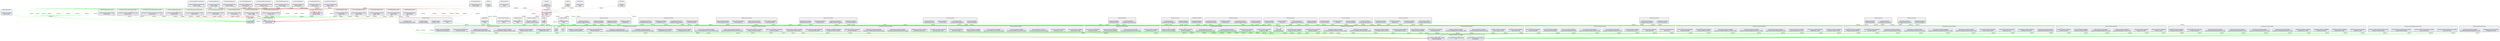 digraph ColumnSameAsNetwork {
graph [
            fontname="Helvetica",
            fontsize=12,
            bgcolor=white,
            splines=true,
            nodesep=0.6,
            concentrate=true,
            compound=true,
        ];
node [shape=box, style=rounded, fontname="Helvetica"];
edge [fontname="Helvetica"];
subgraph cluster_commercial_volume_measuring_device_lots {
  C170 [color="blue", fillcolor="#ffffff", label="commercial_volume_measuring_device_lots\nproduct_model"];
  label="commercial_volume_measuring_device_lots";
  style="filled, rounded";
  fillcolor="#f0f0f0";
}
subgraph cluster_commercial_centrifuge_lots {
  C136 [color="blue", fillcolor="#ffffff", label="commercial_centrifuge_lots\nproduct_model"];
  label="commercial_centrifuge_lots";
  style="filled, rounded";
  fillcolor="#f0f0f0";
}
subgraph cluster_commercial_product_lots {
  C165 [color="blue", fillcolor="#ffffff", label="commercial_product_lots\nproduct_model"];
  label="commercial_product_lots";
  style="filled, rounded";
  fillcolor="#f0f0f0";
}
subgraph cluster_supernatant_procedure_templates {
  C491 [color="blue", fillcolor="#ffffff", label="supernatant_procedure_templates\nforeign_procedure_template"];
  C493 [color="blue", fillcolor="#ffffff", label="supernatant_procedure_templates\npipette_tip_model"];
  C494 [color="blue", fillcolor="#ffffff", label="supernatant_procedure_templates\nprocedure_template"];
  C495 [color="blue", fillcolor="#ffffff", label="supernatant_procedure_templates\nprocedure_template_pipette_tip_model"];
  C496 [color="blue", fillcolor="#ffffff", label="supernatant_procedure_templates\nprocedure_template_stratified_source_model"];
  C497 [color="blue", fillcolor="#ffffff", label="supernatant_procedure_templates\nprocedure_template_supernatant_destination_model"];
  C498 [color="blue", fillcolor="#ffffff", label="supernatant_procedure_templates\nprocedure_template_transferred_with_model"];
  C499 [color="blue", fillcolor="#ffffff", label="supernatant_procedure_templates\nstratified_source_model"];
  C500 [color="blue", fillcolor="#ffffff", label="supernatant_procedure_templates\nsupernatant_destination_model"];
  C501 [color="blue", fillcolor="#ffffff", label="supernatant_procedure_templates\ntransferred_with_model"];
  label="supernatant_procedure_templates";
  style="filled, rounded";
  fillcolor="#f0f0f0";
}
subgraph cluster_photograph_procedure_templates {
  C340 [color="blue", fillcolor="#ffffff", label="photograph_procedure_templates\nforeign_procedure_template"];
  C341 [color="blue", fillcolor="#ffffff", label="photograph_procedure_templates\nphotographed_asset_model"];
  C342 [color="blue", fillcolor="#ffffff", label="photograph_procedure_templates\nphotographed_with_model"];
  C343 [color="blue", fillcolor="#ffffff", label="photograph_procedure_templates\nprocedure_template"];
  C344 [color="blue", fillcolor="#ffffff", label="photograph_procedure_templates\nprocedure_template_photographed_asset_model"];
  C345 [color="blue", fillcolor="#ffffff", label="photograph_procedure_templates\nprocedure_template_photographed_with_model"];
  label="photograph_procedure_templates";
  style="filled, rounded";
  fillcolor="#f0f0f0";
}
subgraph cluster_freeze_drying_procedure_templates {
  C230 [color="blue", fillcolor="#ffffff", label="freeze_drying_procedure_templates\nforeign_procedure_template"];
  C231 [color="blue", fillcolor="#ffffff", label="freeze_drying_procedure_templates\nfreeze_dried_container_model"];
  C232 [color="blue", fillcolor="#ffffff", label="freeze_drying_procedure_templates\nfreeze_dried_with_model"];
  C236 [color="blue", fillcolor="#ffffff", label="freeze_drying_procedure_templates\nprocedure_template"];
  C237 [color="blue", fillcolor="#ffffff", label="freeze_drying_procedure_templates\nprocedure_template_freeze_dried_container_model"];
  C238 [color="blue", fillcolor="#ffffff", label="freeze_drying_procedure_templates\nprocedure_template_freeze_dried_with_model"];
  label="freeze_drying_procedure_templates";
  style="filled, rounded";
  fillcolor="#f0f0f0";
}
subgraph cluster_commercial_camera_lots {
  C132 [color="blue", fillcolor="#ffffff", label="commercial_camera_lots\nproduct_model"];
  label="commercial_camera_lots";
  style="filled, rounded";
  fillcolor="#f0f0f0";
}
subgraph cluster_digital_asset_models {
  C188 [color="blue", fillcolor="#ffffff", label="digital_asset_models\nparent_model"];
  label="digital_asset_models";
  style="filled, rounded";
  fillcolor="#f0f0f0";
}
subgraph cluster_commercial_freezer_lots {
  C144 [color="blue", fillcolor="#ffffff", label="commercial_freezer_lots\nproduct_model"];
  label="commercial_freezer_lots";
  style="filled, rounded";
  fillcolor="#f0f0f0";
}
subgraph cluster_disposal_procedures {
  C197 [color="blue", fillcolor="#ffffff", label="disposal_procedures\nforeign_procedure_template"];
  C199 [color="blue", fillcolor="#ffffff", label="disposal_procedures\nprocedure_template"];
  label="disposal_procedures";
  style="filled, rounded";
  fillcolor="#f0f0f0";
}
subgraph cluster_commercial_ball_mill_machine_lots {
  C124 [color="blue", fillcolor="#ffffff", label="commercial_ball_mill_machine_lots\nproduct_model"];
  label="commercial_ball_mill_machine_lots";
  style="filled, rounded";
  fillcolor="#f0f0f0";
}
subgraph cluster_ball_mill_machines {
  C50 [color="blue", fillcolor="#ffffff", label="ball_mill_machines\nmodel"];
  label="ball_mill_machines";
  style="filled, rounded";
  fillcolor="#f0f0f0";
}
subgraph cluster_commercial_pipette_lots {
  C152 [color="blue", fillcolor="#ffffff", label="commercial_pipette_lots\nproduct_model"];
  label="commercial_pipette_lots";
  style="filled, rounded";
  fillcolor="#f0f0f0";
}
subgraph cluster_commercial_pipette_models {
  C154 [color="blue", fillcolor="#ffffff", label="commercial_pipette_models\nparent_model"];
  label="commercial_pipette_models";
  style="filled, rounded";
  fillcolor="#f0f0f0";
}
subgraph cluster_storage_procedures {
  C486 [color="blue", fillcolor="#ffffff", label="storage_procedures\nforeign_procedure_template"];
  C488 [color="blue", fillcolor="#ffffff", label="storage_procedures\nprocedure_template"];
  label="storage_procedures";
  style="filled, rounded";
  fillcolor="#f0f0f0";
}
subgraph cluster_commercial_packaging_models {
  C150 [color="blue", fillcolor="#ffffff", label="commercial_packaging_models\nparent_model"];
  label="commercial_packaging_models";
  style="filled, rounded";
  fillcolor="#f0f0f0";
}
subgraph cluster_procedure_assets {
  C381 [color="blue", fillcolor="#ffffff", label="procedure_assets\nancestor_model"];
  C382 [color="blue", fillcolor="#ffffff", label="procedure_assets\nasset"];
  C387 [color="blue", fillcolor="#ffffff", label="procedure_assets\nprocedure_template"];
  C388 [color="blue", fillcolor="#ffffff", label="procedure_assets\nprocedure_template_asset_model"];
  label="procedure_assets";
  style="filled, rounded";
  fillcolor="#f0f0f0";
}
subgraph cluster_physical_asset_models {
  C354 [color="blue", fillcolor="#ffffff", label="physical_asset_models\nparent_model"];
  label="physical_asset_models";
  style="filled, rounded";
  fillcolor="#f0f0f0";
}
subgraph cluster_fractioning_procedure_templates {
  C208 [color="blue", fillcolor="#ffffff", label="fractioning_procedure_templates\nforeign_procedure_template"];
  C209 [color="blue", fillcolor="#ffffff", label="fractioning_procedure_templates\nfragment_container_model"];
  C210 [color="blue", fillcolor="#ffffff", label="fractioning_procedure_templates\nfragment_placed_into_model"];
  C212 [color="blue", fillcolor="#ffffff", label="fractioning_procedure_templates\nprocedure_template"];
  C213 [color="blue", fillcolor="#ffffff", label="fractioning_procedure_templates\nprocedure_template_fragment_container_model"];
  C214 [color="blue", fillcolor="#ffffff", label="fractioning_procedure_templates\nprocedure_template_fragment_placed_into_model"];
  C215 [color="blue", fillcolor="#ffffff", label="fractioning_procedure_templates\nprocedure_template_weighed_with_model"];
  C217 [color="blue", fillcolor="#ffffff", label="fractioning_procedure_templates\nweighed_with_model"];
  label="fractioning_procedure_templates";
  style="filled, rounded";
  fillcolor="#f0f0f0";
}
subgraph cluster_freezing_procedure_templates {
  C250 [color="blue", fillcolor="#ffffff", label="freezing_procedure_templates\nforeign_procedure_template"];
  C251 [color="blue", fillcolor="#ffffff", label="freezing_procedure_templates\nfrozen_container_model"];
  C252 [color="blue", fillcolor="#ffffff", label="freezing_procedure_templates\nfrozen_with_model"];
  C255 [color="blue", fillcolor="#ffffff", label="freezing_procedure_templates\nprocedure_template"];
  C256 [color="blue", fillcolor="#ffffff", label="freezing_procedure_templates\nprocedure_template_frozen_container_model"];
  C257 [color="blue", fillcolor="#ffffff", label="freezing_procedure_templates\nprocedure_template_frozen_with_model"];
  label="freezing_procedure_templates";
  style="filled, rounded";
  fillcolor="#f0f0f0";
}
subgraph cluster_procedures {
  C411 [color="blue", fillcolor="#ffffff", label="procedures\nprocedure_template"];
  label="procedures";
  style="filled, rounded";
  fillcolor="#f0f0f0";
}
subgraph cluster_weighing_procedures {
  C571 [color="blue", fillcolor="#ffffff", label="weighing_procedures\nforeign_procedure_template"];
  C574 [color="blue", fillcolor="#ffffff", label="weighing_procedures\nprocedure_template"];
  C576 [color="blue", fillcolor="#ffffff", label="weighing_procedures\nweighed_with"];
  C577 [color="blue", fillcolor="#ffffff", label="weighing_procedures\nweighed_with_model"];
  label="weighing_procedures";
  style="filled, rounded";
  fillcolor="#f0f0f0";
}
subgraph cluster_asset_models {
  C36 [color="blue", fillcolor="#ffffff", label="asset_models\nparent_model"];
  label="asset_models";
  style="filled, rounded";
  fillcolor="#f0f0f0";
}
subgraph cluster_capping_procedures {
  C92 [color="blue", fillcolor="#ffffff", label="capping_procedures\nforeign_procedure_template"];
  C94 [color="blue", fillcolor="#ffffff", label="capping_procedures\nprocedure_template"];
  label="capping_procedures";
  style="filled, rounded";
  fillcolor="#f0f0f0";
}
subgraph cluster_commercial_packaging_lots {
  C148 [color="blue", fillcolor="#ffffff", label="commercial_packaging_lots\nproduct_model"];
  label="commercial_packaging_lots";
  style="filled, rounded";
  fillcolor="#f0f0f0";
}
subgraph cluster_commercial_freeze_dryer_models {
  C142 [color="blue", fillcolor="#ffffff", label="commercial_freeze_dryer_models\nparent_model"];
  label="commercial_freeze_dryer_models";
  style="filled, rounded";
  fillcolor="#f0f0f0";
}
subgraph cluster_freeze_dryers {
  C229 [color="blue", fillcolor="#ffffff", label="freeze_dryers\nmodel"];
  label="freeze_dryers";
  style="filled, rounded";
  fillcolor="#f0f0f0";
}
subgraph cluster_geolocation_procedures {
  C273 [color="blue", fillcolor="#ffffff", label="geolocation_procedures\nforeign_procedure_template"];
  C275 [color="blue", fillcolor="#ffffff", label="geolocation_procedures\ngeolocated_with"];
  C276 [color="blue", fillcolor="#ffffff", label="geolocation_procedures\ngeolocated_with_model"];
  C278 [color="blue", fillcolor="#ffffff", label="geolocation_procedures\nprocedure_template"];
  label="geolocation_procedures";
  style="filled, rounded";
  fillcolor="#f0f0f0";
}
subgraph cluster_storage_procedure_templates {
  C477 [color="blue", fillcolor="#ffffff", label="storage_procedure_templates\nforeign_procedure_template"];
  C480 [color="blue", fillcolor="#ffffff", label="storage_procedure_templates\nprocedure_template"];
  C481 [color="blue", fillcolor="#ffffff", label="storage_procedure_templates\nprocedure_template_stored_asset_model"];
  C482 [color="blue", fillcolor="#ffffff", label="storage_procedure_templates\nprocedure_template_stored_into_model"];
  C483 [color="blue", fillcolor="#ffffff", label="storage_procedure_templates\nstored_asset_model"];
  C484 [color="blue", fillcolor="#ffffff", label="storage_procedure_templates\nstored_into_model"];
  label="storage_procedure_templates";
  style="filled, rounded";
  fillcolor="#f0f0f0";
}
subgraph cluster_supernatant_procedures {
  C503 [color="blue", fillcolor="#ffffff", label="supernatant_procedures\nforeign_procedure_template"];
  C506 [color="blue", fillcolor="#ffffff", label="supernatant_procedures\nprocedure_template"];
  label="supernatant_procedures";
  style="filled, rounded";
  fillcolor="#f0f0f0";
}
subgraph cluster_aliquoting_procedures {
  C20 [color="blue", fillcolor="#ffffff", label="aliquoting_procedures\nforeign_procedure_template"];
  C23 [color="blue", fillcolor="#ffffff", label="aliquoting_procedures\nprocedure_template"];
  label="aliquoting_procedures";
  style="filled, rounded";
  fillcolor="#f0f0f0";
}
subgraph cluster_cameras {
  C82 [color="blue", fillcolor="#ffffff", label="cameras\nmodel"];
  label="cameras";
  style="filled, rounded";
  fillcolor="#f0f0f0";
}
subgraph cluster_commercial_weighing_device_models {
  C176 [color="blue", fillcolor="#ffffff", label="commercial_weighing_device_models\nparent_model"];
  label="commercial_weighing_device_models";
  style="filled, rounded";
  fillcolor="#f0f0f0";
}
subgraph cluster_photograph_procedures {
  C347 [color="blue", fillcolor="#ffffff", label="photograph_procedures\nforeign_procedure_template"];
  C349 [color="blue", fillcolor="#ffffff", label="photograph_procedures\nphotographed_with"];
  C350 [color="blue", fillcolor="#ffffff", label="photograph_procedures\nphotographed_with_model"];
  C352 [color="blue", fillcolor="#ffffff", label="photograph_procedures\nprocedure_template"];
  label="photograph_procedures";
  style="filled, rounded";
  fillcolor="#f0f0f0";
}
subgraph cluster_pouring_procedures {
  C374 [color="blue", fillcolor="#ffffff", label="pouring_procedures\nforeign_procedure_template"];
  C375 [color="blue", fillcolor="#ffffff", label="pouring_procedures\nmeasured_with"];
  C376 [color="blue", fillcolor="#ffffff", label="pouring_procedures\nmeasured_with_model"];
  C380 [color="blue", fillcolor="#ffffff", label="pouring_procedures\nprocedure_template"];
  label="pouring_procedures";
  style="filled, rounded";
  fillcolor="#f0f0f0";
}
subgraph cluster_commercial_pipette_tip_models {
  C158 [color="blue", fillcolor="#ffffff", label="commercial_pipette_tip_models\nparent_model"];
  label="commercial_pipette_tip_models";
  style="filled, rounded";
  fillcolor="#f0f0f0";
}
subgraph cluster_commercial_positioning_device_lots {
  C160 [color="blue", fillcolor="#ffffff", label="commercial_positioning_device_lots\nproduct_model"];
  label="commercial_positioning_device_lots";
  style="filled, rounded";
  fillcolor="#f0f0f0";
}
subgraph cluster_commercial_camera_models {
  C134 [color="blue", fillcolor="#ffffff", label="commercial_camera_models\nparent_model"];
  label="commercial_camera_models";
  style="filled, rounded";
  fillcolor="#f0f0f0";
}
subgraph cluster_centrifuge_procedure_templates {
  C97 [color="blue", fillcolor="#ffffff", label="centrifuge_procedure_templates\ncentrifuged_container_model"];
  C98 [color="blue", fillcolor="#ffffff", label="centrifuge_procedure_templates\ncentrifuged_with_model"];
  C99 [color="blue", fillcolor="#ffffff", label="centrifuge_procedure_templates\nforeign_procedure_template"];
  C102 [color="blue", fillcolor="#ffffff", label="centrifuge_procedure_templates\nprocedure_template"];
  C103 [color="blue", fillcolor="#ffffff", label="centrifuge_procedure_templates\nprocedure_template_centrifuged_container_model"];
  C104 [color="blue", fillcolor="#ffffff", label="centrifuge_procedure_templates\nprocedure_template_centrifuged_with_model"];
  label="centrifuge_procedure_templates";
  style="filled, rounded";
  fillcolor="#f0f0f0";
}
subgraph cluster_commercial_positioning_device_models {
  C162 [color="blue", fillcolor="#ffffff", label="commercial_positioning_device_models\nparent_model"];
  label="commercial_positioning_device_models";
  style="filled, rounded";
  fillcolor="#f0f0f0";
}
subgraph cluster_volumetric_containers {
  C560 [color="blue", fillcolor="#ffffff", label="volumetric_containers\nvolumetric_container_model"];
  label="volumetric_containers";
  style="filled, rounded";
  fillcolor="#f0f0f0";
}
subgraph cluster_volume_measuring_devices {
  C556 [color="blue", fillcolor="#ffffff", label="volume_measuring_devices\nmodel"];
  label="volume_measuring_devices";
  style="filled, rounded";
  fillcolor="#f0f0f0";
}
subgraph cluster_commercial_bead_models {
  C130 [color="blue", fillcolor="#ffffff", label="commercial_bead_models\nparent_model"];
  label="commercial_bead_models";
  style="filled, rounded";
  fillcolor="#f0f0f0";
}
subgraph cluster_digital_assets {
  C190 [color="blue", fillcolor="#ffffff", label="digital_assets\nmodel"];
  label="digital_assets";
  style="filled, rounded";
  fillcolor="#f0f0f0";
}
subgraph cluster_capping_procedure_templates {
  C83 [color="blue", fillcolor="#ffffff", label="capping_procedure_templates\ncapped_with_model"];
  C84 [color="blue", fillcolor="#ffffff", label="capping_procedure_templates\ncontainer_model"];
  C85 [color="blue", fillcolor="#ffffff", label="capping_procedure_templates\nforeign_procedure_template"];
  C86 [color="blue", fillcolor="#ffffff", label="capping_procedure_templates\nprocedure_template"];
  C87 [color="blue", fillcolor="#ffffff", label="capping_procedure_templates\nprocedure_template_capped_with_model"];
  C88 [color="blue", fillcolor="#ffffff", label="capping_procedure_templates\nprocedure_template_container_model"];
  label="capping_procedure_templates";
  style="filled, rounded";
  fillcolor="#f0f0f0";
}
subgraph cluster_commercial_centrifuge_models {
  C138 [color="blue", fillcolor="#ffffff", label="commercial_centrifuge_models\nparent_model"];
  label="commercial_centrifuge_models";
  style="filled, rounded";
  fillcolor="#f0f0f0";
}
subgraph cluster_shared_procedure_template_asset_models {
  C461 [color="blue", fillcolor="#ffffff", label="shared_procedure_template_asset_models\nchild_asset_model"];
  C463 [color="blue", fillcolor="#ffffff", label="shared_procedure_template_asset_models\nchild_procedure_template"];
  C467 [color="blue", fillcolor="#ffffff", label="shared_procedure_template_asset_models\nparent_asset_model"];
  C468 [color="blue", fillcolor="#ffffff", label="shared_procedure_template_asset_models\nparent_procedure_template"];
  label="shared_procedure_template_asset_models";
  style="filled, rounded";
  fillcolor="#f0f0f0";
}
subgraph cluster_freeze_drying_procedures {
  C241 [color="blue", fillcolor="#ffffff", label="freeze_drying_procedures\nforeign_procedure_template"];
  C243 [color="blue", fillcolor="#ffffff", label="freeze_drying_procedures\nfreeze_dryed_with"];
  C244 [color="blue", fillcolor="#ffffff", label="freeze_drying_procedures\nfreeze_dryed_with_model"];
  C246 [color="blue", fillcolor="#ffffff", label="freeze_drying_procedures\nprocedure_template"];
  label="freeze_drying_procedures";
  style="filled, rounded";
  fillcolor="#f0f0f0";
}
subgraph cluster_centrifuge_procedures {
  C108 [color="blue", fillcolor="#ffffff", label="centrifuge_procedures\ncentrifuged_with"];
  C109 [color="blue", fillcolor="#ffffff", label="centrifuge_procedures\ncentrifuged_with_model"];
  C111 [color="blue", fillcolor="#ffffff", label="centrifuge_procedures\nforeign_procedure_template"];
  C113 [color="blue", fillcolor="#ffffff", label="centrifuge_procedures\nprocedure_template"];
  label="centrifuge_procedures";
  style="filled, rounded";
  fillcolor="#f0f0f0";
}
subgraph cluster_weighing_devices {
  C563 [color="blue", fillcolor="#ffffff", label="weighing_devices\nmodel"];
  label="weighing_devices";
  style="filled, rounded";
  fillcolor="#f0f0f0";
}
subgraph cluster_assets {
  C42 [color="blue", fillcolor="#ffffff", label="assets\nid"];
  C43 [color="blue", fillcolor="#ffffff", label="assets\nmodel"];
  label="assets";
  style="filled, rounded";
  fillcolor="#f0f0f0";
}
subgraph cluster_pipettes {
  C360 [color="blue", fillcolor="#ffffff", label="pipettes\nmodel"];
  label="pipettes";
  style="filled, rounded";
  fillcolor="#f0f0f0";
}
subgraph cluster_disposal_procedure_templates {
  C191 [color="blue", fillcolor="#ffffff", label="disposal_procedure_templates\ndisposed_asset_model"];
  C192 [color="blue", fillcolor="#ffffff", label="disposal_procedure_templates\nforeign_procedure_template"];
  C193 [color="blue", fillcolor="#ffffff", label="disposal_procedure_templates\nprocedure_template"];
  C194 [color="blue", fillcolor="#ffffff", label="disposal_procedure_templates\nprocedure_template_disposed_asset_model"];
  label="disposal_procedure_templates";
  style="filled, rounded";
  fillcolor="#f0f0f0";
}
subgraph cluster_ball_mill_procedure_templates {
  C51 [color="blue", fillcolor="#ffffff", label="ball_mill_procedure_templates\nbead_model"];
  C52 [color="blue", fillcolor="#ffffff", label="ball_mill_procedure_templates\nforeign_procedure_template"];
  C56 [color="blue", fillcolor="#ffffff", label="ball_mill_procedure_templates\nmilled_container_model"];
  C57 [color="blue", fillcolor="#ffffff", label="ball_mill_procedure_templates\nmilled_with_model"];
  C59 [color="blue", fillcolor="#ffffff", label="ball_mill_procedure_templates\nprocedure_template"];
  C60 [color="blue", fillcolor="#ffffff", label="ball_mill_procedure_templates\nprocedure_template_bead_model"];
  C61 [color="blue", fillcolor="#ffffff", label="ball_mill_procedure_templates\nprocedure_template_milled_container_model"];
  C62 [color="blue", fillcolor="#ffffff", label="ball_mill_procedure_templates\nprocedure_template_milled_with_model"];
  label="ball_mill_procedure_templates";
  style="filled, rounded";
  fillcolor="#f0f0f0";
}
subgraph cluster_commercial_freeze_dryer_lots {
  C140 [color="blue", fillcolor="#ffffff", label="commercial_freeze_dryer_lots\nproduct_model"];
  label="commercial_freeze_dryer_lots";
  style="filled, rounded";
  fillcolor="#f0f0f0";
}
subgraph cluster_freezing_procedures {
  C260 [color="blue", fillcolor="#ffffff", label="freezing_procedures\nforeign_procedure_template"];
  C262 [color="blue", fillcolor="#ffffff", label="freezing_procedures\nfrozen_with"];
  C263 [color="blue", fillcolor="#ffffff", label="freezing_procedures\nfrozen_with_model"];
  C265 [color="blue", fillcolor="#ffffff", label="freezing_procedures\nprocedure_template"];
  label="freezing_procedures";
  style="filled, rounded";
  fillcolor="#f0f0f0";
}
subgraph cluster_commercial_pipette_tip_lots {
  C156 [color="blue", fillcolor="#ffffff", label="commercial_pipette_tip_lots\nproduct_model"];
  label="commercial_pipette_tip_lots";
  style="filled, rounded";
  fillcolor="#f0f0f0";
}
subgraph cluster_commercial_volume_measuring_device_models {
  C172 [color="blue", fillcolor="#ffffff", label="commercial_volume_measuring_device_models\nparent_model"];
  label="commercial_volume_measuring_device_models";
  style="filled, rounded";
  fillcolor="#f0f0f0";
}
subgraph cluster_commercial_weighing_device_lots {
  C174 [color="blue", fillcolor="#ffffff", label="commercial_weighing_device_lots\nproduct_model"];
  label="commercial_weighing_device_lots";
  style="filled, rounded";
  fillcolor="#f0f0f0";
}
subgraph cluster_packaging_procedure_templates {
  C319 [color="blue", fillcolor="#ffffff", label="packaging_procedure_templates\npackaged_with_model"];
  C321 [color="blue", fillcolor="#ffffff", label="packaging_procedure_templates\nprocedure_template_packaged_with_model"];
  label="packaging_procedure_templates";
  style="filled, rounded";
  fillcolor="#f0f0f0";
}
subgraph cluster_weighing_procedure_templates {
  C564 [color="blue", fillcolor="#ffffff", label="weighing_procedure_templates\nforeign_procedure_template"];
  C565 [color="blue", fillcolor="#ffffff", label="weighing_procedure_templates\nprocedure_template"];
  C566 [color="blue", fillcolor="#ffffff", label="weighing_procedure_templates\nprocedure_template_weighed_container_model"];
  C567 [color="blue", fillcolor="#ffffff", label="weighing_procedure_templates\nprocedure_template_weighed_with_model"];
  C568 [color="blue", fillcolor="#ffffff", label="weighing_procedure_templates\nweighed_container_model"];
  C569 [color="blue", fillcolor="#ffffff", label="weighing_procedure_templates\nweighed_with_model"];
  label="weighing_procedure_templates";
  style="filled, rounded";
  fillcolor="#f0f0f0";
}
subgraph cluster_geolocation_procedure_templates {
  C266 [color="blue", fillcolor="#ffffff", label="geolocation_procedure_templates\nforeign_procedure_template"];
  C267 [color="blue", fillcolor="#ffffff", label="geolocation_procedure_templates\ngeolocated_asset_model"];
  C268 [color="blue", fillcolor="#ffffff", label="geolocation_procedure_templates\ngeolocated_with_model"];
  C269 [color="blue", fillcolor="#ffffff", label="geolocation_procedure_templates\nprocedure_template"];
  C270 [color="blue", fillcolor="#ffffff", label="geolocation_procedure_templates\nprocedure_template_geolocated_asset_model"];
  C271 [color="blue", fillcolor="#ffffff", label="geolocation_procedure_templates\nprocedure_template_geolocated_with_model"];
  label="geolocation_procedure_templates";
  style="filled, rounded";
  fillcolor="#f0f0f0";
}
subgraph cluster_commercial_freezer_models {
  C146 [color="blue", fillcolor="#ffffff", label="commercial_freezer_models\nparent_model"];
  label="commercial_freezer_models";
  style="filled, rounded";
  fillcolor="#f0f0f0";
}
subgraph cluster_procedure_template_asset_models {
  C389 [color="blue", fillcolor="#ffffff", label="procedure_template_asset_models\nasset_model"];
  C392 [color="blue", fillcolor="#ffffff", label="procedure_template_asset_models\nid"];
  C394 [color="blue", fillcolor="#ffffff", label="procedure_template_asset_models\nprocedure_template"];
  label="procedure_template_asset_models";
  style="filled, rounded";
  fillcolor="#f0f0f0";
}
subgraph cluster_aliquoting_procedure_templates {
  C6 [color="blue", fillcolor="#ffffff", label="aliquoting_procedure_templates\naliquoted_from_model"];
  C7 [color="blue", fillcolor="#ffffff", label="aliquoting_procedure_templates\naliquoted_into_model"];
  C8 [color="blue", fillcolor="#ffffff", label="aliquoting_procedure_templates\naliquoted_with_model"];
  C9 [color="blue", fillcolor="#ffffff", label="aliquoting_procedure_templates\nforeign_procedure_template"];
  C11 [color="blue", fillcolor="#ffffff", label="aliquoting_procedure_templates\npipette_tip_model"];
  C12 [color="blue", fillcolor="#ffffff", label="aliquoting_procedure_templates\nprocedure_template"];
  C13 [color="blue", fillcolor="#ffffff", label="aliquoting_procedure_templates\nprocedure_template_aliquoted_from_model"];
  C14 [color="blue", fillcolor="#ffffff", label="aliquoting_procedure_templates\nprocedure_template_aliquoted_into_model"];
  C15 [color="blue", fillcolor="#ffffff", label="aliquoting_procedure_templates\nprocedure_template_aliquoted_with_model"];
  C16 [color="blue", fillcolor="#ffffff", label="aliquoting_procedure_templates\nprocedure_template_pipette_tip_model"];
  label="aliquoting_procedure_templates";
  style="filled, rounded";
  fillcolor="#f0f0f0";
}
subgraph cluster_centrifuges {
  C115 [color="blue", fillcolor="#ffffff", label="centrifuges\nmodel"];
  label="centrifuges";
  style="filled, rounded";
  fillcolor="#f0f0f0";
}
subgraph cluster_ball_mill_procedures {
  C66 [color="blue", fillcolor="#ffffff", label="ball_mill_procedures\nforeign_procedure_template"];
  C68 [color="blue", fillcolor="#ffffff", label="ball_mill_procedures\nmilled_with"];
  C69 [color="blue", fillcolor="#ffffff", label="ball_mill_procedures\nmilled_with_model"];
  C71 [color="blue", fillcolor="#ffffff", label="ball_mill_procedures\nprocedure_template"];
  label="ball_mill_procedures";
  style="filled, rounded";
  fillcolor="#f0f0f0";
}
subgraph cluster_physical_assets {
  C356 [color="blue", fillcolor="#ffffff", label="physical_assets\nmodel"];
  label="physical_assets";
  style="filled, rounded";
  fillcolor="#f0f0f0";
}
subgraph cluster_fractioning_procedures {
  C219 [color="blue", fillcolor="#ffffff", label="fractioning_procedures\nforeign_procedure_template"];
  C224 [color="blue", fillcolor="#ffffff", label="fractioning_procedures\nprocedure_template"];
  C225 [color="blue", fillcolor="#ffffff", label="fractioning_procedures\nweighed_with"];
  C226 [color="blue", fillcolor="#ffffff", label="fractioning_procedures\nweighed_with_model"];
  label="fractioning_procedures";
  style="filled, rounded";
  fillcolor="#f0f0f0";
}
subgraph cluster_commercial_beads_lots {
  C128 [color="blue", fillcolor="#ffffff", label="commercial_beads_lots\nproduct_model"];
  label="commercial_beads_lots";
  style="filled, rounded";
  fillcolor="#f0f0f0";
}
subgraph cluster_pouring_procedure_templates {
  C364 [color="blue", fillcolor="#ffffff", label="pouring_procedure_templates\nforeign_procedure_template"];
  C366 [color="blue", fillcolor="#ffffff", label="pouring_procedure_templates\nmeasured_with_model"];
  C368 [color="blue", fillcolor="#ffffff", label="pouring_procedure_templates\npoured_into_model"];
  C369 [color="blue", fillcolor="#ffffff", label="pouring_procedure_templates\nprocedure_template"];
  C370 [color="blue", fillcolor="#ffffff", label="pouring_procedure_templates\nprocedure_template_measured_with_model"];
  C371 [color="blue", fillcolor="#ffffff", label="pouring_procedure_templates\nprocedure_template_poured_from_model"];
  C372 [color="blue", fillcolor="#ffffff", label="pouring_procedure_templates\nprocedure_template_poured_into_model"];
  label="pouring_procedure_templates";
  style="filled, rounded";
  fillcolor="#f0f0f0";
}
subgraph cluster_freezers {
  C249 [color="blue", fillcolor="#ffffff", label="freezers\nmodel"];
  label="freezers";
  style="filled, rounded";
  fillcolor="#f0f0f0";
}
subgraph cluster_containers {
  C183 [color="blue", fillcolor="#ffffff", label="containers\ncontainer_model"];
  label="containers";
  style="filled, rounded";
  fillcolor="#f0f0f0";
}
subgraph cluster_packaging_procedures {
  C325 [color="blue", fillcolor="#ffffff", label="packaging_procedures\nprocedure_template"];
  label="packaging_procedures";
  style="filled, rounded";
  fillcolor="#f0f0f0";
}
subgraph cluster_positioning_devices {
  C363 [color="blue", fillcolor="#ffffff", label="positioning_devices\nmodel"];
  label="positioning_devices";
  style="filled, rounded";
  fillcolor="#f0f0f0";
}
subgraph cluster_commercial_ball_mill_machine_models {
  C126 [color="blue", fillcolor="#ffffff", label="commercial_ball_mill_machine_models\nparent_model"];
  label="commercial_ball_mill_machine_models";
  style="filled, rounded";
  fillcolor="#f0f0f0";
}
  C6 -> C389 [color="green", label="same as"];
  C7 -> C389 [color="green", label="same as"];
  C8 -> C389 [color="green", label="same as"];
  C9 -> C394 [color="green", label="same as"];
  C11 -> C389 [color="green", label="same as"];
  C13 -> C392 [color="green", label="same as"];
  C14 -> C392 [color="green", label="same as"];
  C15 -> C392 [color="green", label="same as"];
  C16 -> C392 [color="green", label="same as"];
  C20 -> C9 [color="green", label="same as"];
  C23 -> C12 [color="green", label="same as"];
  C23 -> C411 [color="green", label="same as"];
  C50 -> C43 [color="green", label="same as"];
  C51 -> C389 [color="green", label="same as"];
  C52 -> C394 [color="green", label="same as"];
  C56 -> C389 [color="green", label="same as"];
  C57 -> C389 [color="green", label="same as"];
  C60 -> C392 [color="green", label="same as"];
  C61 -> C392 [color="green", label="same as"];
  C62 -> C392 [color="green", label="same as"];
  C66 -> C52 [color="green", label="same as"];
  C68 -> C42 [color="green", label="same as"];
  C69 -> C43 [color="green", label="same as"];
  C71 -> C59 [color="green", label="same as"];
  C71 -> C411 [color="green", label="same as"];
  C82 -> C43 [color="green", label="same as"];
  C83 -> C389 [color="green", label="same as"];
  C84 -> C389 [color="green", label="same as"];
  C85 -> C394 [color="green", label="same as"];
  C87 -> C392 [color="green", label="same as"];
  C88 -> C392 [color="green", label="same as"];
  C92 -> C85 [color="green", label="same as"];
  C94 -> C86 [color="green", label="same as"];
  C94 -> C411 [color="green", label="same as"];
  C97 -> C389 [color="green", label="same as"];
  C98 -> C389 [color="green", label="same as"];
  C99 -> C394 [color="green", label="same as"];
  C103 -> C392 [color="green", label="same as"];
  C104 -> C392 [color="green", label="same as"];
  C108 -> C42 [color="green", label="same as"];
  C109 -> C43 [color="green", label="same as"];
  C111 -> C99 [color="green", label="same as"];
  C113 -> C102 [color="green", label="same as"];
  C113 -> C411 [color="green", label="same as"];
  C115 -> C43 [color="green", label="same as"];
  C124 -> C36 [color="green", label="same as"];
  C126 -> C36 [color="green", label="same as"];
  C128 -> C36 [color="green", label="same as"];
  C130 -> C36 [color="green", label="same as"];
  C132 -> C36 [color="green", label="same as"];
  C134 -> C36 [color="green", label="same as"];
  C136 -> C36 [color="green", label="same as"];
  C138 -> C36 [color="green", label="same as"];
  C140 -> C36 [color="green", label="same as"];
  C142 -> C36 [color="green", label="same as"];
  C144 -> C36 [color="green", label="same as"];
  C146 -> C36 [color="green", label="same as"];
  C148 -> C36 [color="green", label="same as"];
  C150 -> C36 [color="green", label="same as"];
  C152 -> C36 [color="green", label="same as"];
  C154 -> C36 [color="green", label="same as"];
  C156 -> C36 [color="green", label="same as"];
  C158 -> C36 [color="green", label="same as"];
  C160 -> C36 [color="green", label="same as"];
  C162 -> C36 [color="green", label="same as"];
  C165 -> C36 [color="green", label="same as"];
  C170 -> C36 [color="green", label="same as"];
  C172 -> C36 [color="green", label="same as"];
  C174 -> C36 [color="green", label="same as"];
  C176 -> C36 [color="green", label="same as"];
  C183 -> C43 [color="green", label="same as"];
  C188 -> C36 [color="green", label="same as"];
  C190 -> C43 [color="green", label="same as"];
  C191 -> C389 [color="green", label="same as"];
  C192 -> C394 [color="green", label="same as"];
  C194 -> C392 [color="green", label="same as"];
  C197 -> C192 [color="green", label="same as"];
  C199 -> C193 [color="green", label="same as"];
  C199 -> C411 [color="green", label="same as"];
  C208 -> C394 [color="green", label="same as"];
  C209 -> C389 [color="green", label="same as"];
  C210 -> C389 [color="green", label="same as"];
  C213 -> C392 [color="green", label="same as"];
  C214 -> C392 [color="green", label="same as"];
  C215 -> C392 [color="green", label="same as"];
  C217 -> C389 [color="green", label="same as"];
  C219 -> C208 [color="green", label="same as"];
  C224 -> C212 [color="green", label="same as"];
  C224 -> C411 [color="green", label="same as"];
  C225 -> C42 [color="green", label="same as"];
  C226 -> C43 [color="green", label="same as"];
  C229 -> C43 [color="green", label="same as"];
  C231 -> C389 [color="green", label="same as"];
  C232 -> C389 [color="green", label="same as"];
  C237 -> C392 [color="green", label="same as"];
  C238 -> C392 [color="green", label="same as"];
  C241 -> C230 [color="green", label="same as"];
  C243 -> C42 [color="green", label="same as"];
  C244 -> C43 [color="green", label="same as"];
  C246 -> C236 [color="green", label="same as"];
  C246 -> C411 [color="green", label="same as"];
  C249 -> C43 [color="green", label="same as"];
  C250 -> C394 [color="green", label="same as"];
  C251 -> C389 [color="green", label="same as"];
  C252 -> C389 [color="green", label="same as"];
  C256 -> C392 [color="green", label="same as"];
  C257 -> C392 [color="green", label="same as"];
  C260 -> C250 [color="green", label="same as"];
  C262 -> C42 [color="green", label="same as"];
  C263 -> C43 [color="green", label="same as"];
  C265 -> C255 [color="green", label="same as"];
  C265 -> C411 [color="green", label="same as"];
  C266 -> C394 [color="green", label="same as"];
  C267 -> C389 [color="green", label="same as"];
  C268 -> C389 [color="green", label="same as"];
  C270 -> C392 [color="green", label="same as"];
  C271 -> C392 [color="green", label="same as"];
  C273 -> C266 [color="green", label="same as"];
  C275 -> C42 [color="green", label="same as"];
  C276 -> C43 [color="green", label="same as"];
  C278 -> C269 [color="green", label="same as"];
  C278 -> C411 [color="green", label="same as"];
  C319 -> C389 [color="green", label="same as"];
  C321 -> C392 [color="green", label="same as"];
  C325 -> C411 [color="green", label="same as"];
  C340 -> C394 [color="green", label="same as"];
  C341 -> C389 [color="green", label="same as"];
  C342 -> C389 [color="green", label="same as"];
  C344 -> C392 [color="green", label="same as"];
  C345 -> C392 [color="green", label="same as"];
  C347 -> C340 [color="green", label="same as"];
  C349 -> C42 [color="green", label="same as"];
  C350 -> C43 [color="green", label="same as"];
  C352 -> C343 [color="green", label="same as"];
  C352 -> C411 [color="green", label="same as"];
  C354 -> C36 [color="green", label="same as"];
  C356 -> C43 [color="green", label="same as"];
  C360 -> C43 [color="green", label="same as"];
  C363 -> C43 [color="green", label="same as"];
  C364 -> C394 [color="green", label="same as"];
  C366 -> C389 [color="green", label="same as"];
  C368 -> C389 [color="green", label="same as"];
  C370 -> C392 [color="green", label="same as"];
  C371 -> C392 [color="green", label="same as"];
  C372 -> C392 [color="green", label="same as"];
  C374 -> C364 [color="green", label="same as"];
  C375 -> C42 [color="green", label="same as"];
  C376 -> C43 [color="green", label="same as"];
  C380 -> C369 [color="green", label="same as"];
  C380 -> C411 [color="green", label="same as"];
  C381 -> C389 [color="green", label="same as"];
  C382 -> C42 [color="green", label="same as"];
  C387 -> C394 [color="green", label="same as"];
  C387 -> C411 [color="green", label="same as"];
  C388 -> C392 [color="green", label="same as"];
  C461 -> C389 [color="green", label="same as"];
  C463 -> C394 [color="green", label="same as"];
  C467 -> C389 [color="green", label="same as"];
  C468 -> C394 [color="green", label="same as"];
  C477 -> C394 [color="green", label="same as"];
  C481 -> C392 [color="green", label="same as"];
  C482 -> C392 [color="green", label="same as"];
  C483 -> C389 [color="green", label="same as"];
  C484 -> C389 [color="green", label="same as"];
  C486 -> C477 [color="green", label="same as"];
  C488 -> C411 [color="green", label="same as"];
  C488 -> C480 [color="green", label="same as"];
  C491 -> C394 [color="green", label="same as"];
  C493 -> C389 [color="green", label="same as"];
  C495 -> C392 [color="green", label="same as"];
  C496 -> C392 [color="green", label="same as"];
  C497 -> C392 [color="green", label="same as"];
  C498 -> C392 [color="green", label="same as"];
  C499 -> C389 [color="green", label="same as"];
  C500 -> C389 [color="green", label="same as"];
  C501 -> C389 [color="green", label="same as"];
  C503 -> C491 [color="green", label="same as"];
  C506 -> C411 [color="green", label="same as"];
  C506 -> C494 [color="green", label="same as"];
  C556 -> C43 [color="green", label="same as"];
  C560 -> C43 [color="green", label="same as"];
  C563 -> C43 [color="green", label="same as"];
  C564 -> C394 [color="green", label="same as"];
  C566 -> C392 [color="green", label="same as"];
  C567 -> C392 [color="green", label="same as"];
  C568 -> C389 [color="green", label="same as"];
  C569 -> C389 [color="green", label="same as"];
  C571 -> C564 [color="green", label="same as"];
  C574 -> C411 [color="green", label="same as"];
  C574 -> C565 [color="green", label="same as"];
  C576 -> C42 [color="green", label="same as"];
  C577 -> C43 [color="green", label="same as"];
  C12 -> C394 [dir="both", color="red", label="inferred", style=dashed];
  C20 -> C411 [dir="both", color="red", label="inferred", style=dashed];
  C50 -> C356 [dir="both", color="red", label="inferred", style=dashed];
  C59 -> C394 [dir="both", color="red", label="inferred", style=dashed];
  C66 -> C411 [dir="both", color="red", label="inferred", style=dashed];
  C82 -> C356 [dir="both", color="red", label="inferred", style=dashed];
  C86 -> C394 [dir="both", color="red", label="inferred", style=dashed];
  C92 -> C411 [dir="both", color="red", label="inferred", style=dashed];
  C102 -> C394 [dir="both", color="red", label="inferred", style=dashed];
  C111 -> C411 [dir="both", color="red", label="inferred", style=dashed];
  C115 -> C356 [dir="both", color="red", label="inferred", style=dashed];
  C124 -> C165 [dir="both", color="red", label="inferred", style=dashed];
  C124 -> C354 [dir="both", color="red", label="inferred", style=dashed];
  C126 -> C354 [dir="both", color="red", label="inferred", style=dashed];
  C128 -> C165 [dir="both", color="red", label="inferred", style=dashed];
  C128 -> C354 [dir="both", color="red", label="inferred", style=dashed];
  C130 -> C354 [dir="both", color="red", label="inferred", style=dashed];
  C132 -> C165 [dir="both", color="red", label="inferred", style=dashed];
  C132 -> C354 [dir="both", color="red", label="inferred", style=dashed];
  C134 -> C354 [dir="both", color="red", label="inferred", style=dashed];
  C136 -> C165 [dir="both", color="red", label="inferred", style=dashed];
  C136 -> C354 [dir="both", color="red", label="inferred", style=dashed];
  C138 -> C354 [dir="both", color="red", label="inferred", style=dashed];
  C140 -> C165 [dir="both", color="red", label="inferred", style=dashed];
  C140 -> C354 [dir="both", color="red", label="inferred", style=dashed];
  C142 -> C354 [dir="both", color="red", label="inferred", style=dashed];
  C144 -> C165 [dir="both", color="red", label="inferred", style=dashed];
  C144 -> C354 [dir="both", color="red", label="inferred", style=dashed];
  C146 -> C354 [dir="both", color="red", label="inferred", style=dashed];
  C148 -> C165 [dir="both", color="red", label="inferred", style=dashed];
  C148 -> C354 [dir="both", color="red", label="inferred", style=dashed];
  C150 -> C354 [dir="both", color="red", label="inferred", style=dashed];
  C152 -> C165 [dir="both", color="red", label="inferred", style=dashed];
  C152 -> C354 [dir="both", color="red", label="inferred", style=dashed];
  C154 -> C354 [dir="both", color="red", label="inferred", style=dashed];
  C156 -> C165 [dir="both", color="red", label="inferred", style=dashed];
  C156 -> C354 [dir="both", color="red", label="inferred", style=dashed];
  C158 -> C354 [dir="both", color="red", label="inferred", style=dashed];
  C160 -> C165 [dir="both", color="red", label="inferred", style=dashed];
  C160 -> C354 [dir="both", color="red", label="inferred", style=dashed];
  C162 -> C354 [dir="both", color="red", label="inferred", style=dashed];
  C165 -> C170 [dir="both", color="red", label="inferred", style=dashed];
  C165 -> C174 [dir="both", color="red", label="inferred", style=dashed];
  C165 -> C354 [dir="both", color="red", label="inferred", style=dashed];
  C170 -> C354 [dir="both", color="red", label="inferred", style=dashed];
  C172 -> C354 [dir="both", color="red", label="inferred", style=dashed];
  C174 -> C354 [dir="both", color="red", label="inferred", style=dashed];
  C176 -> C354 [dir="both", color="red", label="inferred", style=dashed];
  C183 -> C356 [dir="both", color="red", label="inferred", style=dashed];
  C183 -> C560 [dir="both", color="red", label="inferred", style=dashed];
  C193 -> C394 [dir="both", color="red", label="inferred", style=dashed];
  C197 -> C411 [dir="both", color="red", label="inferred", style=dashed];
  C212 -> C394 [dir="both", color="red", label="inferred", style=dashed];
  C219 -> C411 [dir="both", color="red", label="inferred", style=dashed];
  C229 -> C356 [dir="both", color="red", label="inferred", style=dashed];
  C236 -> C394 [dir="both", color="red", label="inferred", style=dashed];
  C249 -> C356 [dir="both", color="red", label="inferred", style=dashed];
  C255 -> C394 [dir="both", color="red", label="inferred", style=dashed];
  C260 -> C411 [dir="both", color="red", label="inferred", style=dashed];
  C269 -> C394 [dir="both", color="red", label="inferred", style=dashed];
  C273 -> C411 [dir="both", color="red", label="inferred", style=dashed];
  C343 -> C394 [dir="both", color="red", label="inferred", style=dashed];
  C347 -> C411 [dir="both", color="red", label="inferred", style=dashed];
  C356 -> C360 [dir="both", color="red", label="inferred", style=dashed];
  C356 -> C363 [dir="both", color="red", label="inferred", style=dashed];
  C356 -> C556 [dir="both", color="red", label="inferred", style=dashed];
  C356 -> C560 [dir="both", color="red", label="inferred", style=dashed];
  C356 -> C563 [dir="both", color="red", label="inferred", style=dashed];
  C369 -> C394 [dir="both", color="red", label="inferred", style=dashed];
  C374 -> C411 [dir="both", color="red", label="inferred", style=dashed];
  C394 -> C480 [dir="both", color="red", label="inferred", style=dashed];
  C394 -> C494 [dir="both", color="red", label="inferred", style=dashed];
  C394 -> C565 [dir="both", color="red", label="inferred", style=dashed];
  C411 -> C486 [dir="both", color="red", label="inferred", style=dashed];
  C411 -> C503 [dir="both", color="red", label="inferred", style=dashed];
  C411 -> C571 [dir="both", color="red", label="inferred", style=dashed];
}
